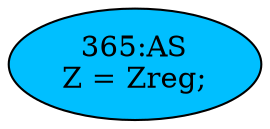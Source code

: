 strict digraph "" {
	node [label="\N"];
	"365:AS"	 [ast="<pyverilog.vparser.ast.Assign object at 0x7f030bfc2290>",
		def_var="['Z']",
		fillcolor=deepskyblue,
		label="365:AS
Z = Zreg;",
		statements="[]",
		style=filled,
		typ=Assign,
		use_var="['Zreg']"];
}
